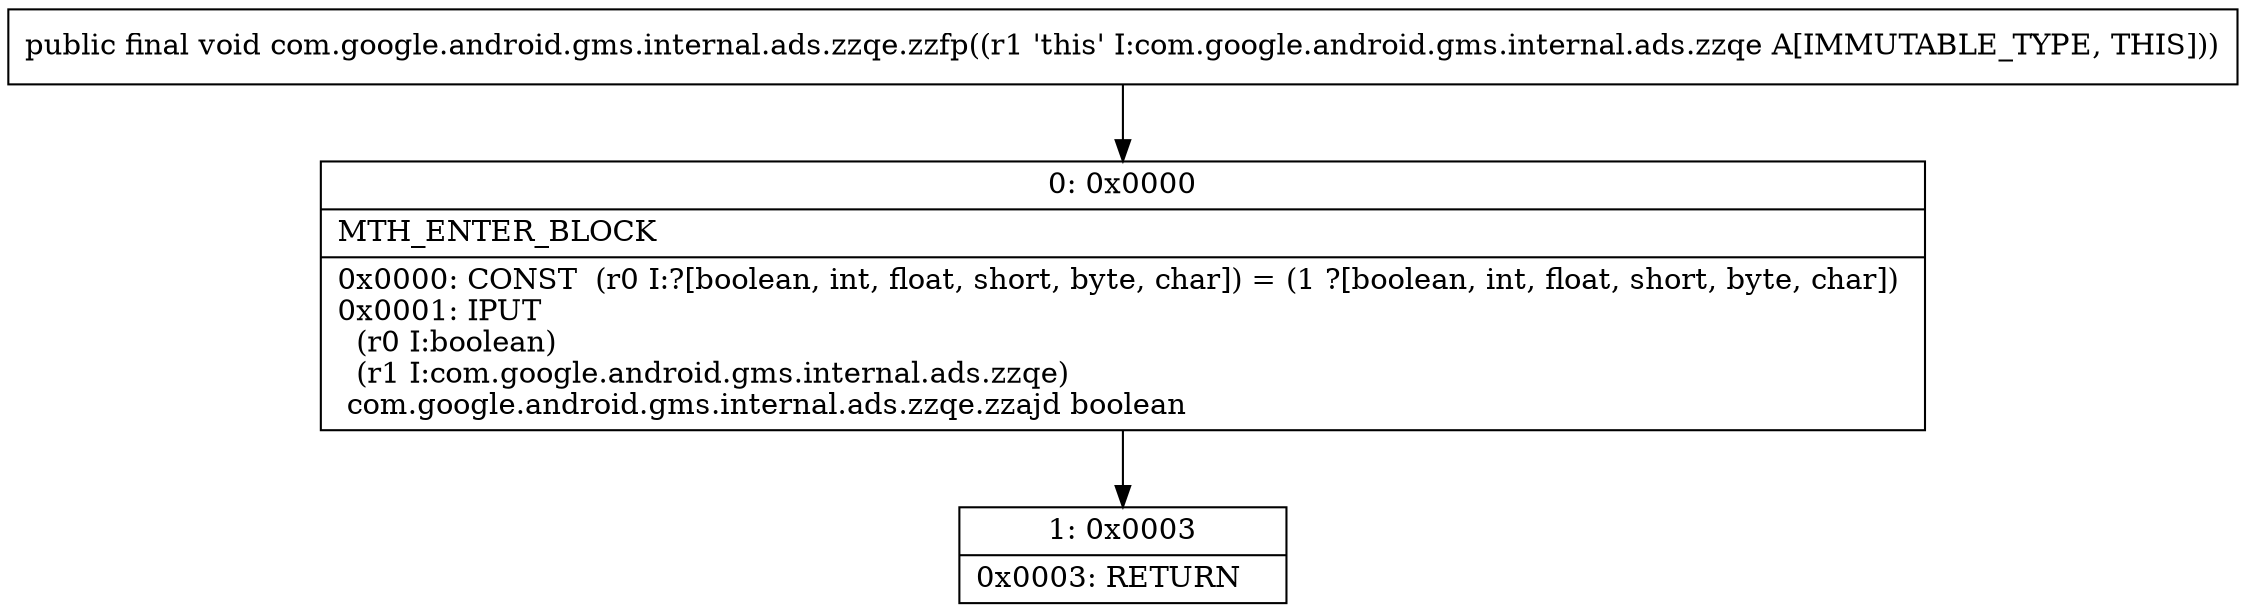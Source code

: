 digraph "CFG forcom.google.android.gms.internal.ads.zzqe.zzfp()V" {
Node_0 [shape=record,label="{0\:\ 0x0000|MTH_ENTER_BLOCK\l|0x0000: CONST  (r0 I:?[boolean, int, float, short, byte, char]) = (1 ?[boolean, int, float, short, byte, char]) \l0x0001: IPUT  \l  (r0 I:boolean)\l  (r1 I:com.google.android.gms.internal.ads.zzqe)\l com.google.android.gms.internal.ads.zzqe.zzajd boolean \l}"];
Node_1 [shape=record,label="{1\:\ 0x0003|0x0003: RETURN   \l}"];
MethodNode[shape=record,label="{public final void com.google.android.gms.internal.ads.zzqe.zzfp((r1 'this' I:com.google.android.gms.internal.ads.zzqe A[IMMUTABLE_TYPE, THIS])) }"];
MethodNode -> Node_0;
Node_0 -> Node_1;
}

